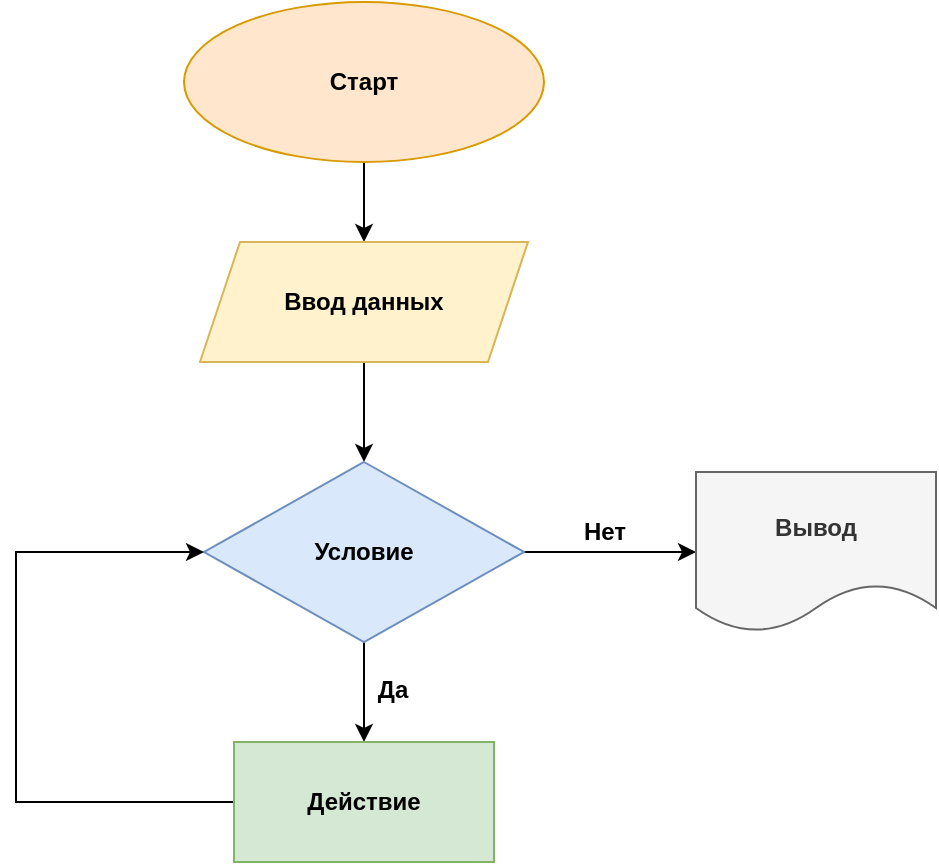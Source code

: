 <mxfile version="20.6.0" type="github">
  <diagram id="91DqJ2ZjKso7opC28-ch" name="Страница 1">
    <mxGraphModel dx="1422" dy="754" grid="1" gridSize="10" guides="1" tooltips="1" connect="1" arrows="1" fold="1" page="1" pageScale="1" pageWidth="827" pageHeight="1169" math="0" shadow="0">
      <root>
        <mxCell id="0" />
        <mxCell id="1" parent="0" />
        <mxCell id="6fCM-ssJAGUvHr9FJVWj-6" value="" style="edgeStyle=orthogonalEdgeStyle;rounded=0;orthogonalLoop=1;jettySize=auto;html=1;" edge="1" parent="1" source="6fCM-ssJAGUvHr9FJVWj-1" target="6fCM-ssJAGUvHr9FJVWj-2">
          <mxGeometry relative="1" as="geometry" />
        </mxCell>
        <mxCell id="6fCM-ssJAGUvHr9FJVWj-1" value="&lt;b&gt;Старт&lt;/b&gt;" style="ellipse;whiteSpace=wrap;html=1;fillColor=#ffe6cc;strokeColor=#d79b00;" vertex="1" parent="1">
          <mxGeometry x="324" y="50" width="180" height="80" as="geometry" />
        </mxCell>
        <mxCell id="6fCM-ssJAGUvHr9FJVWj-7" value="" style="edgeStyle=orthogonalEdgeStyle;rounded=0;orthogonalLoop=1;jettySize=auto;html=1;" edge="1" parent="1" source="6fCM-ssJAGUvHr9FJVWj-2" target="6fCM-ssJAGUvHr9FJVWj-3">
          <mxGeometry relative="1" as="geometry" />
        </mxCell>
        <mxCell id="6fCM-ssJAGUvHr9FJVWj-2" value="&lt;b&gt;Ввод данных&lt;/b&gt;" style="shape=parallelogram;perimeter=parallelogramPerimeter;whiteSpace=wrap;html=1;fixedSize=1;fillColor=#fff2cc;strokeColor=#d6b656;" vertex="1" parent="1">
          <mxGeometry x="332" y="170" width="164" height="60" as="geometry" />
        </mxCell>
        <mxCell id="6fCM-ssJAGUvHr9FJVWj-8" value="" style="edgeStyle=orthogonalEdgeStyle;rounded=0;orthogonalLoop=1;jettySize=auto;html=1;" edge="1" parent="1" source="6fCM-ssJAGUvHr9FJVWj-3" target="6fCM-ssJAGUvHr9FJVWj-4">
          <mxGeometry relative="1" as="geometry" />
        </mxCell>
        <mxCell id="6fCM-ssJAGUvHr9FJVWj-13" value="" style="edgeStyle=orthogonalEdgeStyle;rounded=0;orthogonalLoop=1;jettySize=auto;html=1;" edge="1" parent="1" source="6fCM-ssJAGUvHr9FJVWj-3" target="6fCM-ssJAGUvHr9FJVWj-5">
          <mxGeometry relative="1" as="geometry" />
        </mxCell>
        <mxCell id="6fCM-ssJAGUvHr9FJVWj-3" value="&lt;b&gt;Условие&lt;/b&gt;" style="rhombus;whiteSpace=wrap;html=1;fillColor=#dae8fc;strokeColor=#6c8ebf;" vertex="1" parent="1">
          <mxGeometry x="334" y="280" width="160" height="90" as="geometry" />
        </mxCell>
        <mxCell id="6fCM-ssJAGUvHr9FJVWj-11" style="edgeStyle=orthogonalEdgeStyle;rounded=0;orthogonalLoop=1;jettySize=auto;html=1;entryX=0;entryY=0.5;entryDx=0;entryDy=0;" edge="1" parent="1" source="6fCM-ssJAGUvHr9FJVWj-4" target="6fCM-ssJAGUvHr9FJVWj-3">
          <mxGeometry relative="1" as="geometry">
            <Array as="points">
              <mxPoint x="240" y="450" />
              <mxPoint x="240" y="325" />
            </Array>
          </mxGeometry>
        </mxCell>
        <mxCell id="6fCM-ssJAGUvHr9FJVWj-4" value="&lt;b&gt;Действие&lt;/b&gt;" style="rounded=0;whiteSpace=wrap;html=1;fillColor=#d5e8d4;strokeColor=#82b366;" vertex="1" parent="1">
          <mxGeometry x="349" y="420" width="130" height="60" as="geometry" />
        </mxCell>
        <mxCell id="6fCM-ssJAGUvHr9FJVWj-5" value="&lt;b&gt;Вывод&lt;/b&gt;" style="shape=document;whiteSpace=wrap;html=1;boundedLbl=1;fillColor=#f5f5f5;fontColor=#333333;strokeColor=#666666;" vertex="1" parent="1">
          <mxGeometry x="580" y="285" width="120" height="80" as="geometry" />
        </mxCell>
        <mxCell id="6fCM-ssJAGUvHr9FJVWj-12" value="&lt;b&gt;Да&lt;/b&gt;" style="text;html=1;align=center;verticalAlign=middle;resizable=0;points=[];autosize=1;strokeColor=none;fillColor=none;" vertex="1" parent="1">
          <mxGeometry x="408" y="379" width="40" height="30" as="geometry" />
        </mxCell>
        <mxCell id="6fCM-ssJAGUvHr9FJVWj-14" value="&lt;b&gt;Нет&lt;/b&gt;" style="text;html=1;align=center;verticalAlign=middle;resizable=0;points=[];autosize=1;strokeColor=none;fillColor=none;" vertex="1" parent="1">
          <mxGeometry x="514" y="300" width="40" height="30" as="geometry" />
        </mxCell>
      </root>
    </mxGraphModel>
  </diagram>
</mxfile>
